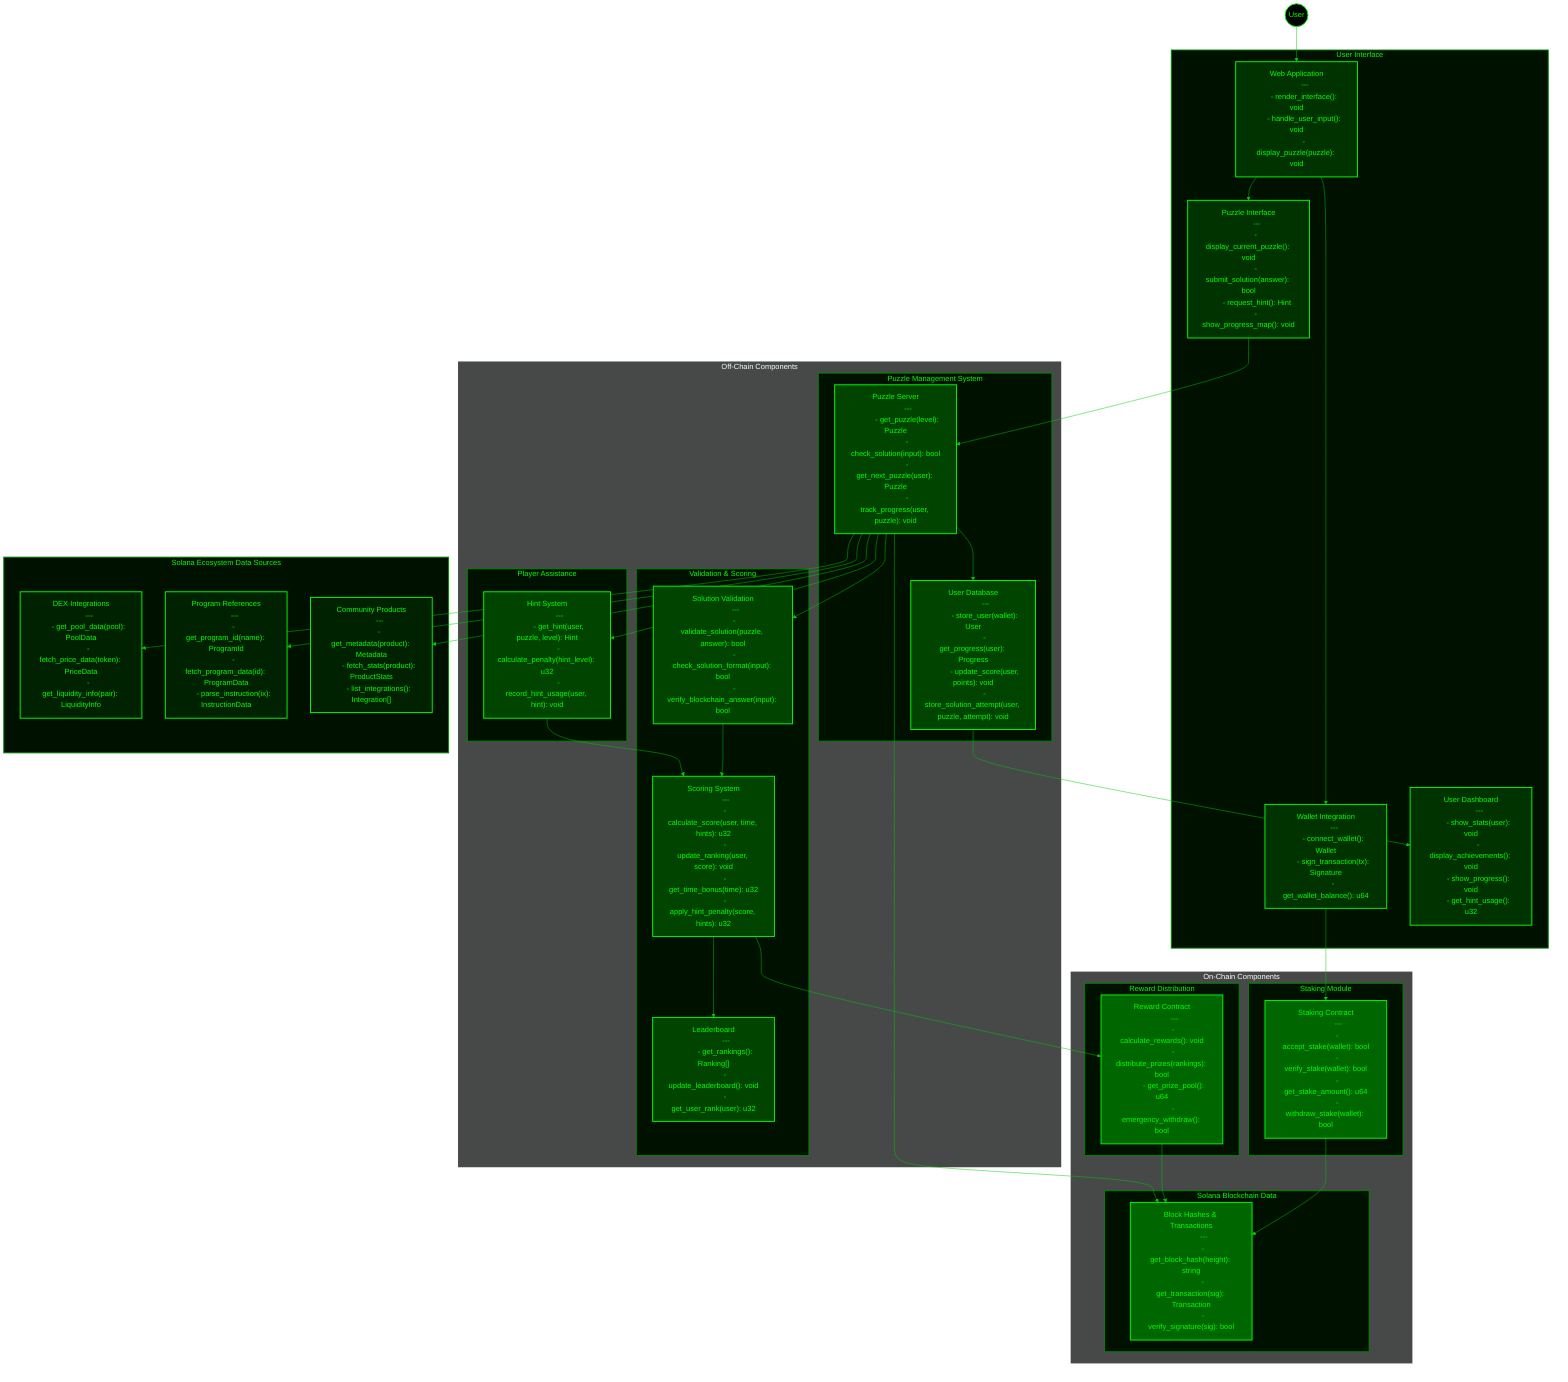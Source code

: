 flowchart TD
    %% Background and theme settings
    %%{init: {'theme': 'dark', 'themeVariables': { 'primaryColor': '#003300', 'secondaryColor': '#006600', 'tertiaryColor': '#009900', 'primaryTextColor': '#00cc00', 'lineColor': '#00cc00', 'edgeLabelBackground': '#001100', 'background': '#001100' }}}%%
    
    subgraph On_Chain["On-Chain Components"]
        subgraph StakingModule["Staking Module"]
            StakingContract["Staking Contract
            ---
            - accept_stake(wallet): bool
            - verify_stake(wallet): bool
            - get_stake_amount(): u64
            - withdraw_stake(wallet): bool"]
        end
        
        subgraph RewardModule["Reward Distribution"]
            RewardContract["Reward Contract
            ---
            - calculate_rewards(): void
            - distribute_prizes(rankings): bool
            - get_prize_pool(): u64
            - emergency_withdraw(): bool"]
        end
        
        subgraph BlockchainData["Solana Blockchain Data"]
            SolanaBlockchain["Block Hashes & Transactions
            ---
            - get_block_hash(height): string
            - get_transaction(sig): Transaction
            - verify_signature(sig): bool"]
        end
    end
    
    subgraph Off_Chain["Off-Chain Components"]
        subgraph PuzzleSystem["Puzzle Management System"]
            PuzzleServer["Puzzle Server
            ---
            - get_puzzle(level): Puzzle
            - check_solution(input): bool
            - get_next_puzzle(user): Puzzle
            - track_progress(user, puzzle): void"]
            
            UserDB["User Database
            ---
            - store_user(wallet): User
            - get_progress(user): Progress
            - update_score(user, points): void
            - store_solution_attempt(user, puzzle, attempt): void"]
        end
        
        subgraph AssistanceSystem["Player Assistance"]
            HintSystem["Hint System
            ---
            - get_hint(user, puzzle, level): Hint
            - calculate_penalty(hint_level): u32
            - record_hint_usage(user, hint): void"]
        end
        
        subgraph ValidationAndScoring["Validation & Scoring"]
            ValidationSystem["Solution Validation
            ---
            - validate_solution(puzzle, answer): bool
            - check_solution_format(input): bool
            - verify_blockchain_answer(input): bool"]
            
            ScoringSystem["Scoring System
            ---
            - calculate_score(user, time, hints): u32
            - update_ranking(user, score): void
            - get_time_bonus(time): u32
            - apply_hint_penalty(score, hints): u32"]
            
            LeaderboardSystem["Leaderboard
            ---
            - get_rankings(): Ranking[]
            - update_leaderboard(): void
            - get_user_rank(user): u32"]
        end
    end
    
    subgraph Frontend["User Interface"]
        UI["Web Application
        ---
        - render_interface(): void
        - handle_user_input(): void
        - display_puzzle(puzzle): void"]
        
        WalletConnection["Wallet Integration
        ---
        - connect_wallet(): Wallet
        - sign_transaction(tx): Signature
        - get_wallet_balance(): u64"]
        
        PuzzleInterface["Puzzle Interface
        ---
        - display_current_puzzle(): void
        - submit_solution(answer): bool
        - request_hint(): Hint
        - show_progress_map(): void"]
        
        UserProfile["User Dashboard
        ---
        - show_stats(user): void
        - display_achievements(): void
        - show_progress(): void
        - get_hint_usage(): u32"]
    end
    
    subgraph Puzzle_Sources["Solana Ecosystem Data Sources"]
        SolanaDEXs["DEX Integrations
        ---
        - get_pool_data(pool): PoolData
        - fetch_price_data(token): PriceData
        - get_liquidity_info(pair): LiquidityInfo"]
        
        SolanaPrograms["Program References
        ---
        - get_program_id(name): ProgramId
        - fetch_program_data(id): ProgramData
        - parse_instruction(ix): InstructionData"]
        
        CommunityProducts["Community Products
        ---
        - get_metadata(product): Metadata
        - fetch_stats(product): ProductStats
        - list_integrations(): Integration[]"]
    end
    
    %% Connections with solid arrows
    User((User)) --> UI
    UI --> WalletConnection
    WalletConnection --> StakingContract
    UI --> PuzzleInterface
    PuzzleInterface --> PuzzleServer
    
    PuzzleServer --> ValidationSystem
    PuzzleServer --> HintSystem
    ValidationSystem --> ScoringSystem
    HintSystem --> ScoringSystem
    ScoringSystem --> LeaderboardSystem
    
    PuzzleServer --> UserDB
    UserDB --> UserProfile
    
    StakingContract --> SolanaBlockchain
    RewardContract --> SolanaBlockchain
    
    PuzzleServer --> SolanaDEXs
    PuzzleServer --> SolanaPrograms
    PuzzleServer --> CommunityProducts
    PuzzleServer --> SolanaBlockchain
    
    ScoringSystem --> RewardContract
    
    %% Styling for dark theme with deep green
    classDef onChain fill:#006600,stroke:#00ff00,stroke-width:2px,color:#00ff00;
    classDef offChain fill:#004400,stroke:#00ff00,stroke-width:2px,color:#00ff00;
    classDef frontend fill:#003300,stroke:#00ff00,stroke-width:2px,color:#00ff00;
    classDef puzzleSrc fill:#002200,stroke:#00ff00,stroke-width:2px,color:#00ff00;
    classDef user fill:#000000,stroke:#00ff00,stroke-width:2px,color:#00ff00;
    classDef subgraphStyle fill:#001100,stroke:#008800,stroke-width:2px,color:#00ff00;
    
    class StakingContract,RewardContract,SolanaBlockchain onChain;
    class PuzzleServer,UserDB,HintSystem,ValidationSystem,ScoringSystem,LeaderboardSystem offChain;
    class UI,WalletConnection,PuzzleInterface,UserProfile frontend;
    class SolanaDEXs,SolanaPrograms,CommunityProducts puzzleSrc;
    class User user;
    class StakingModule,RewardModule,BlockchainData,PuzzleSystem,AssistanceSystem,ValidationAndScoring,Frontend,Puzzle_Sources subgraphStyle;